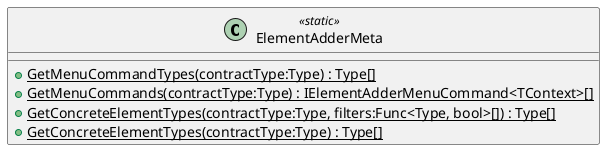 @startuml
class ElementAdderMeta <<static>> {
    + {static} GetMenuCommandTypes(contractType:Type) : Type[]
    + {static} GetMenuCommands(contractType:Type) : IElementAdderMenuCommand<TContext>[]
    + {static} GetConcreteElementTypes(contractType:Type, filters:Func<Type, bool>[]) : Type[]
    + {static} GetConcreteElementTypes(contractType:Type) : Type[]
}
@enduml
